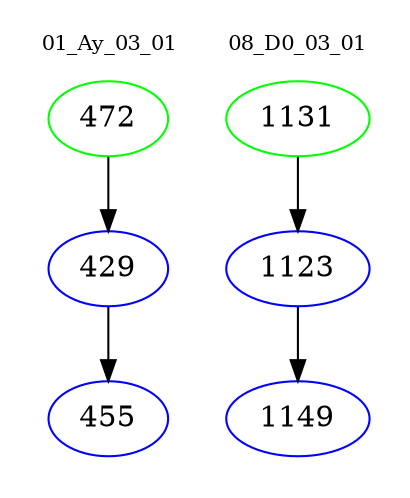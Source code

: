 digraph{
subgraph cluster_0 {
color = white
label = "01_Ay_03_01";
fontsize=10;
T0_472 [label="472", color="green"]
T0_472 -> T0_429 [color="black"]
T0_429 [label="429", color="blue"]
T0_429 -> T0_455 [color="black"]
T0_455 [label="455", color="blue"]
}
subgraph cluster_1 {
color = white
label = "08_D0_03_01";
fontsize=10;
T1_1131 [label="1131", color="green"]
T1_1131 -> T1_1123 [color="black"]
T1_1123 [label="1123", color="blue"]
T1_1123 -> T1_1149 [color="black"]
T1_1149 [label="1149", color="blue"]
}
}
